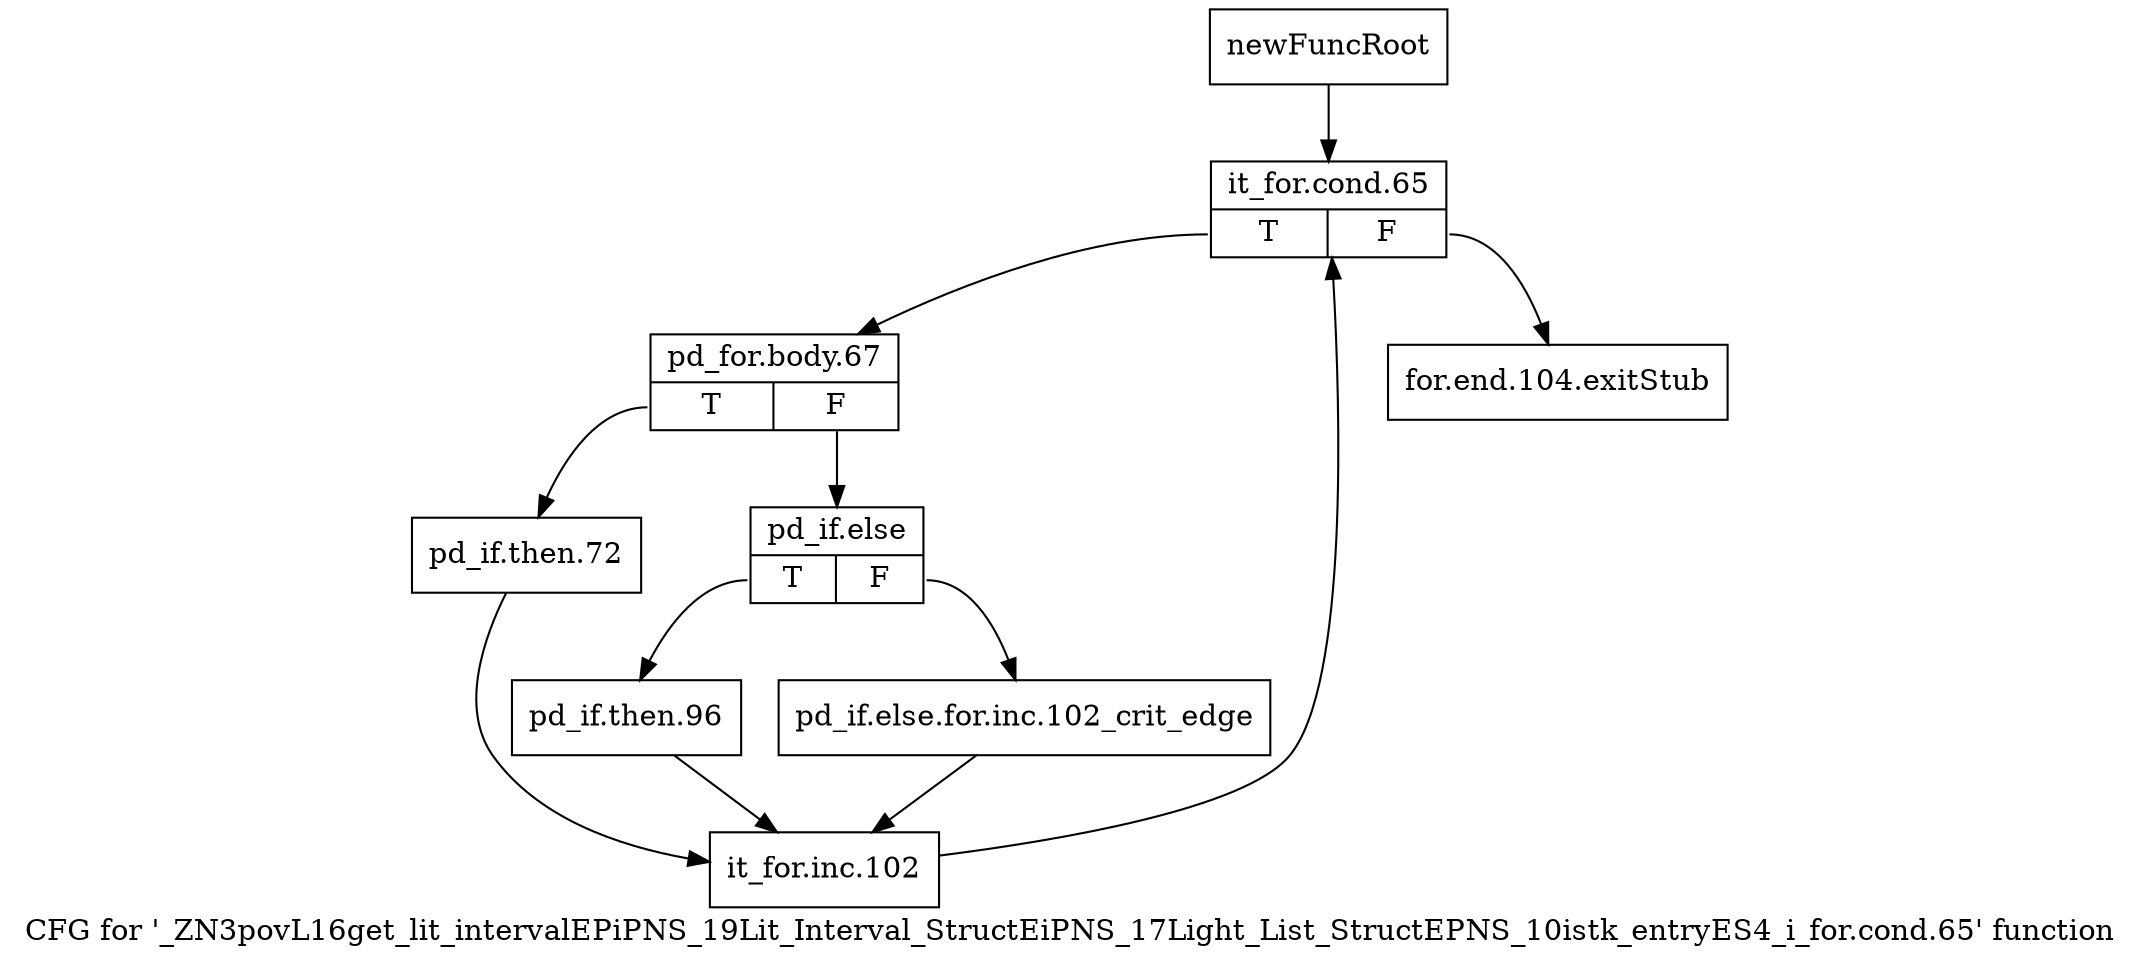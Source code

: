 digraph "CFG for '_ZN3povL16get_lit_intervalEPiPNS_19Lit_Interval_StructEiPNS_17Light_List_StructEPNS_10istk_entryES4_i_for.cond.65' function" {
	label="CFG for '_ZN3povL16get_lit_intervalEPiPNS_19Lit_Interval_StructEiPNS_17Light_List_StructEPNS_10istk_entryES4_i_for.cond.65' function";

	Node0x2695490 [shape=record,label="{newFuncRoot}"];
	Node0x2695490 -> Node0x2695530;
	Node0x26954e0 [shape=record,label="{for.end.104.exitStub}"];
	Node0x2695530 [shape=record,label="{it_for.cond.65|{<s0>T|<s1>F}}"];
	Node0x2695530:s0 -> Node0x2695580;
	Node0x2695530:s1 -> Node0x26954e0;
	Node0x2695580 [shape=record,label="{pd_for.body.67|{<s0>T|<s1>F}}"];
	Node0x2695580:s0 -> Node0x26956c0;
	Node0x2695580:s1 -> Node0x26955d0;
	Node0x26955d0 [shape=record,label="{pd_if.else|{<s0>T|<s1>F}}"];
	Node0x26955d0:s0 -> Node0x2695670;
	Node0x26955d0:s1 -> Node0x2695620;
	Node0x2695620 [shape=record,label="{pd_if.else.for.inc.102_crit_edge}"];
	Node0x2695620 -> Node0x2695710;
	Node0x2695670 [shape=record,label="{pd_if.then.96}"];
	Node0x2695670 -> Node0x2695710;
	Node0x26956c0 [shape=record,label="{pd_if.then.72}"];
	Node0x26956c0 -> Node0x2695710;
	Node0x2695710 [shape=record,label="{it_for.inc.102}"];
	Node0x2695710 -> Node0x2695530;
}
